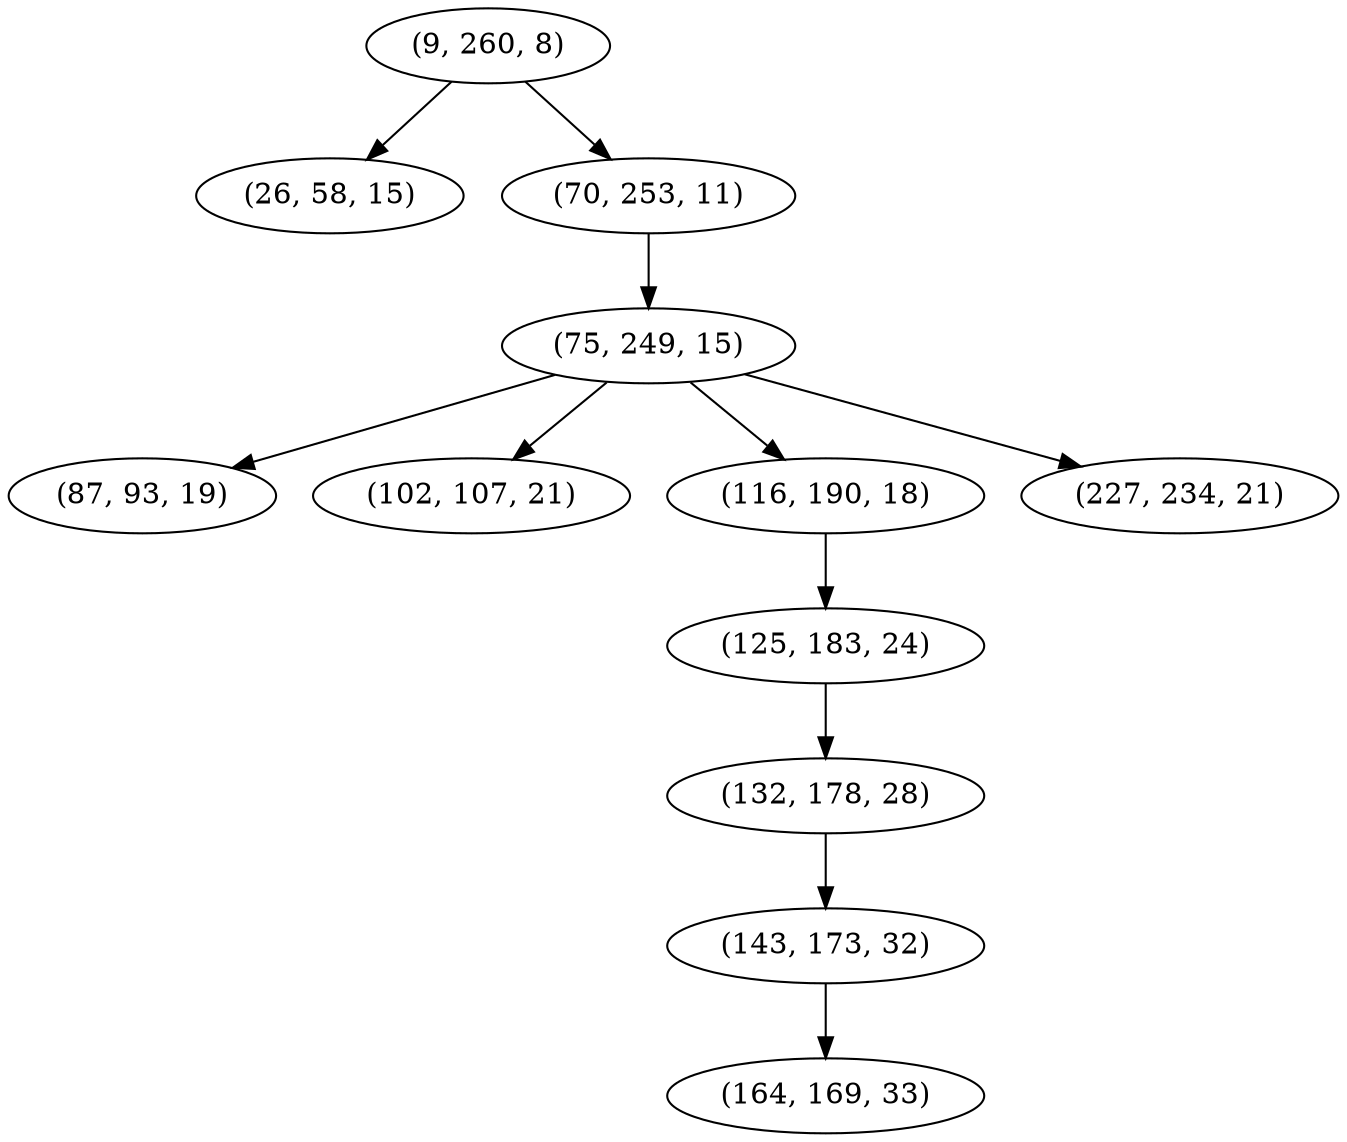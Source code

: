 digraph tree {
    "(9, 260, 8)";
    "(26, 58, 15)";
    "(70, 253, 11)";
    "(75, 249, 15)";
    "(87, 93, 19)";
    "(102, 107, 21)";
    "(116, 190, 18)";
    "(125, 183, 24)";
    "(132, 178, 28)";
    "(143, 173, 32)";
    "(164, 169, 33)";
    "(227, 234, 21)";
    "(9, 260, 8)" -> "(26, 58, 15)";
    "(9, 260, 8)" -> "(70, 253, 11)";
    "(70, 253, 11)" -> "(75, 249, 15)";
    "(75, 249, 15)" -> "(87, 93, 19)";
    "(75, 249, 15)" -> "(102, 107, 21)";
    "(75, 249, 15)" -> "(116, 190, 18)";
    "(75, 249, 15)" -> "(227, 234, 21)";
    "(116, 190, 18)" -> "(125, 183, 24)";
    "(125, 183, 24)" -> "(132, 178, 28)";
    "(132, 178, 28)" -> "(143, 173, 32)";
    "(143, 173, 32)" -> "(164, 169, 33)";
}

